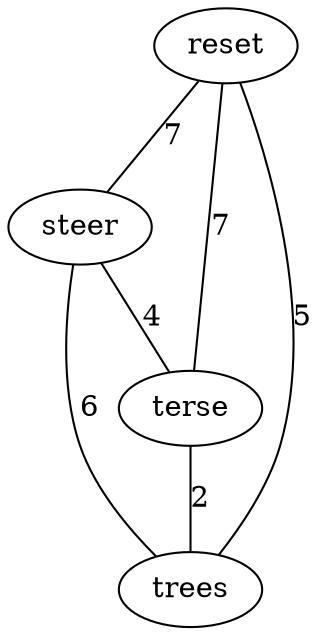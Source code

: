 graph {
	reset -- steer [ label="7" ];
	reset -- terse [ label="7" ];
	reset -- trees [ label="5" ];
	steer -- terse [ label="4" ];
	steer -- trees [ label="6" ];
	terse -- trees [ label="2" ];
}